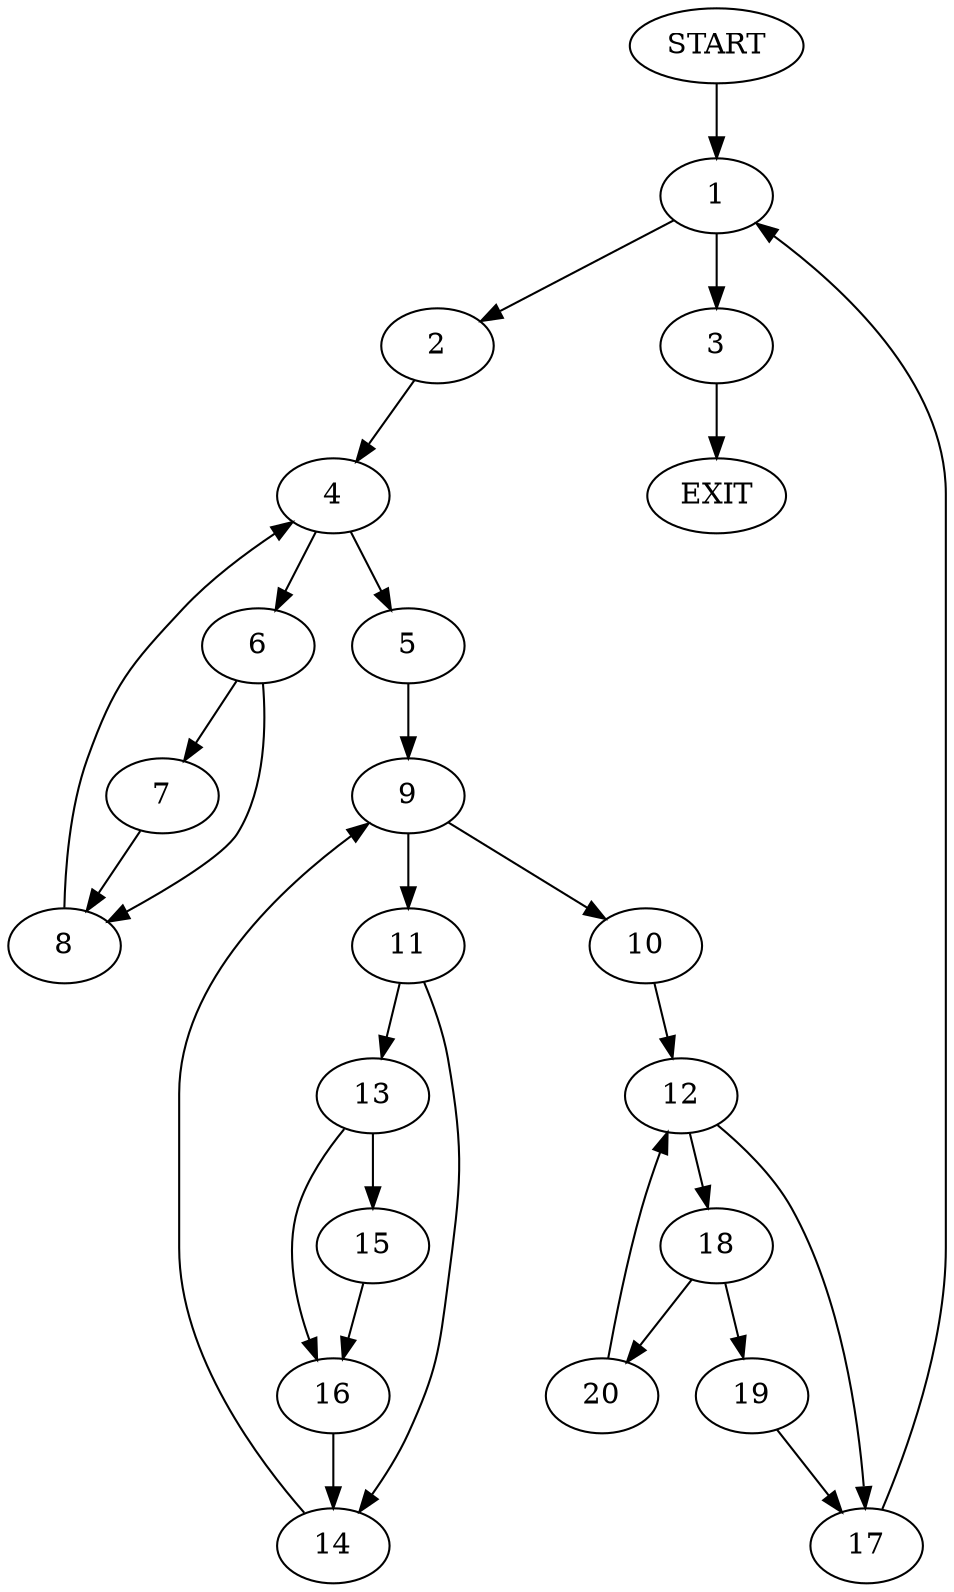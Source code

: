 digraph {
0 [label="START"]
21 [label="EXIT"]
0 -> 1
1 -> 2
1 -> 3
2 -> 4
3 -> 21
4 -> 5
4 -> 6
6 -> 7
6 -> 8
5 -> 9
7 -> 8
8 -> 4
9 -> 10
9 -> 11
10 -> 12
11 -> 13
11 -> 14
14 -> 9
13 -> 15
13 -> 16
15 -> 16
16 -> 14
12 -> 17
12 -> 18
17 -> 1
18 -> 19
18 -> 20
19 -> 17
20 -> 12
}
